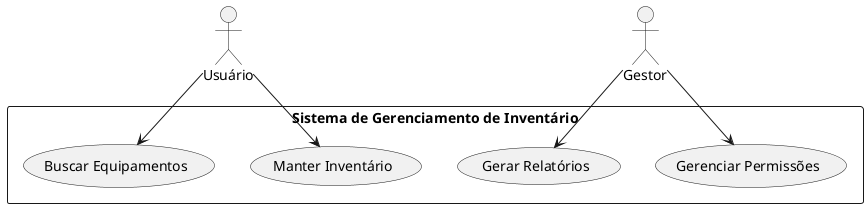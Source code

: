@startuml
actor "Usuário" as usuario
actor "Gestor" as gestor

rectangle "Sistema de Gerenciamento de Inventário" {
    usecase "Manter Inventário" as ManterInventario
    usecase "Buscar Equipamentos" as BuscarEquipamentos
    usecase "Gerenciar Permissões" as GerenciarPermissoes
    usecase "Gerar Relatórios" as GerarRelatorios
}

usuario --> ManterInventario
usuario --> BuscarEquipamentos
gestor --> GerenciarPermissoes
gestor --> GerarRelatorios
@enduml
